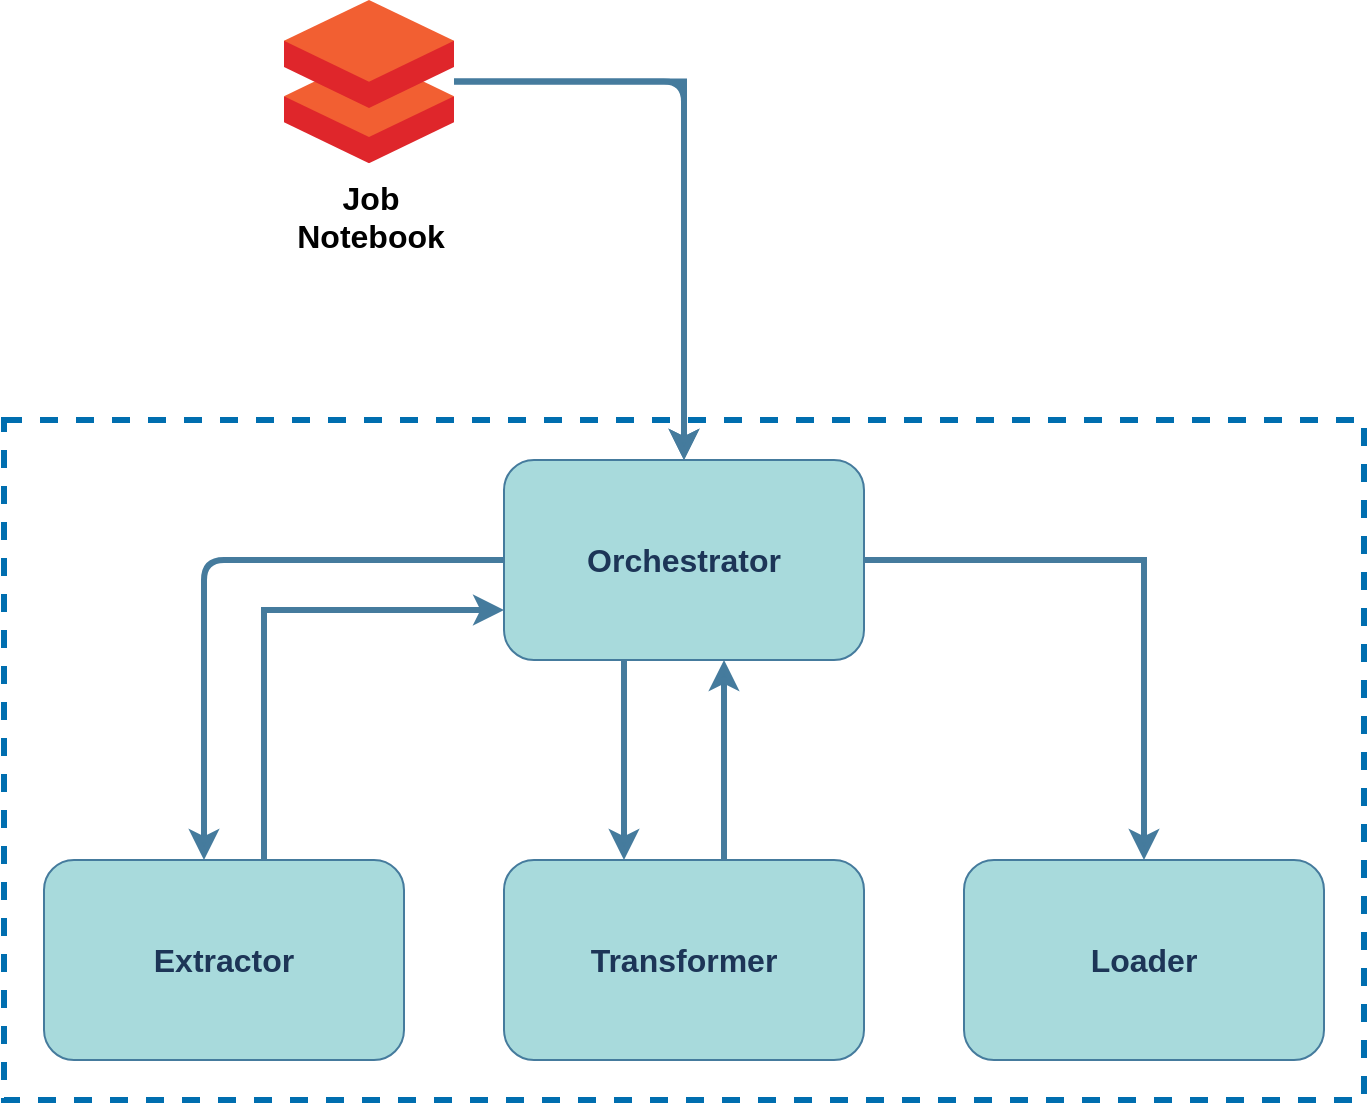 <mxfile>
    <diagram id="gEjUndhrbWOlmoZf2_Jj" name="Page-1">
        <mxGraphModel dx="1769" dy="1244" grid="1" gridSize="10" guides="1" tooltips="1" connect="1" arrows="1" fold="1" page="1" pageScale="1" pageWidth="850" pageHeight="1100" background="none" math="0" shadow="0">
            <root>
                <mxCell id="0"/>
                <mxCell id="1" parent="0"/>
                <mxCell id="16" value="" style="rounded=0;whiteSpace=wrap;html=1;sketch=0;strokeColor=#006EAF;strokeWidth=3;dashed=1;fontColor=#ffffff;fillColor=none;" parent="1" vertex="1">
                    <mxGeometry x="80" y="240" width="680" height="340" as="geometry"/>
                </mxCell>
                <mxCell id="4" style="edgeStyle=orthogonalEdgeStyle;rounded=0;orthogonalLoop=1;jettySize=auto;html=1;labelBackgroundColor=#F1FAEE;strokeColor=#457B9D;fontColor=#1D3557;strokeWidth=3;" parent="1" source="2" target="3" edge="1">
                    <mxGeometry relative="1" as="geometry"/>
                </mxCell>
                <mxCell id="15" value="" style="edgeStyle=orthogonalEdgeStyle;curved=0;rounded=1;sketch=0;orthogonalLoop=1;jettySize=auto;html=1;strokeColor=#457B9D;strokeWidth=3;fillColor=#A8DADC;fontColor=#1D3557;" parent="1" source="2" target="3" edge="1">
                    <mxGeometry relative="1" as="geometry"/>
                </mxCell>
                <mxCell id="2" value="&lt;b style=&quot;font-size: 16px&quot;&gt;&lt;font color=&quot;#000000&quot;&gt;Job&lt;br&gt;Notebook&lt;/font&gt;&lt;/b&gt;" style="aspect=fixed;html=1;points=[];align=center;image;fontSize=12;image=img/lib/mscae/Databricks.svg;fillColor=#A8DADC;strokeColor=#457B9D;labelBackgroundColor=#ffffff;labelBorderColor=#FFFFFF;" parent="1" vertex="1">
                    <mxGeometry x="220" y="30" width="85" height="81.6" as="geometry"/>
                </mxCell>
                <mxCell id="11" value="" style="edgeStyle=orthogonalEdgeStyle;rounded=0;orthogonalLoop=1;jettySize=auto;html=1;labelBackgroundColor=#F1FAEE;strokeColor=#457B9D;fontColor=#1D3557;strokeWidth=3;" parent="1" source="3" target="7" edge="1">
                    <mxGeometry relative="1" as="geometry">
                        <Array as="points">
                            <mxPoint x="390" y="410"/>
                            <mxPoint x="390" y="410"/>
                        </Array>
                    </mxGeometry>
                </mxCell>
                <mxCell id="13" style="edgeStyle=orthogonalEdgeStyle;rounded=0;orthogonalLoop=1;jettySize=auto;html=1;entryX=0.5;entryY=0;entryDx=0;entryDy=0;labelBackgroundColor=#F1FAEE;strokeColor=#457B9D;fontColor=#1D3557;strokeWidth=3;" parent="1" source="3" target="8" edge="1">
                    <mxGeometry relative="1" as="geometry"/>
                </mxCell>
                <mxCell id="14" style="edgeStyle=orthogonalEdgeStyle;curved=0;rounded=1;sketch=0;orthogonalLoop=1;jettySize=auto;html=1;strokeColor=#457B9D;strokeWidth=3;fillColor=#A8DADC;fontColor=#1D3557;" parent="1" source="3" target="6" edge="1">
                    <mxGeometry relative="1" as="geometry">
                        <Array as="points">
                            <mxPoint x="180" y="310"/>
                        </Array>
                    </mxGeometry>
                </mxCell>
                <mxCell id="3" value="&lt;span style=&quot;font-size: 16px&quot;&gt;&lt;b&gt;Orchestrator&lt;/b&gt;&lt;/span&gt;" style="rounded=1;whiteSpace=wrap;html=1;fillColor=#A8DADC;strokeColor=#457B9D;fontColor=#1D3557;" parent="1" vertex="1">
                    <mxGeometry x="330" y="260" width="180" height="100" as="geometry"/>
                </mxCell>
                <mxCell id="10" style="edgeStyle=orthogonalEdgeStyle;rounded=0;orthogonalLoop=1;jettySize=auto;html=1;entryX=0;entryY=0.75;entryDx=0;entryDy=0;labelBackgroundColor=#F1FAEE;strokeColor=#457B9D;fontColor=#1D3557;strokeWidth=3;" parent="1" source="6" target="3" edge="1">
                    <mxGeometry relative="1" as="geometry">
                        <Array as="points">
                            <mxPoint x="210" y="335"/>
                        </Array>
                    </mxGeometry>
                </mxCell>
                <mxCell id="6" value="&lt;span style=&quot;font-size: 16px&quot;&gt;&lt;b&gt;Extractor&lt;/b&gt;&lt;/span&gt;" style="rounded=1;whiteSpace=wrap;html=1;fillColor=#A8DADC;strokeColor=#457B9D;fontColor=#1D3557;" parent="1" vertex="1">
                    <mxGeometry x="100" y="460" width="180" height="100" as="geometry"/>
                </mxCell>
                <mxCell id="12" value="" style="edgeStyle=orthogonalEdgeStyle;rounded=0;orthogonalLoop=1;jettySize=auto;html=1;labelBackgroundColor=#F1FAEE;strokeColor=#457B9D;fontColor=#1D3557;strokeWidth=3;" parent="1" source="7" target="3" edge="1">
                    <mxGeometry relative="1" as="geometry">
                        <Array as="points">
                            <mxPoint x="440" y="410"/>
                            <mxPoint x="440" y="410"/>
                        </Array>
                    </mxGeometry>
                </mxCell>
                <mxCell id="7" value="&lt;b&gt;&lt;span style=&quot;font-size: 16px&quot;&gt;Transformer&lt;/span&gt;&lt;br&gt;&lt;/b&gt;" style="rounded=1;whiteSpace=wrap;html=1;fillColor=#A8DADC;strokeColor=#457B9D;fontColor=#1D3557;" parent="1" vertex="1">
                    <mxGeometry x="330" y="460" width="180" height="100" as="geometry"/>
                </mxCell>
                <mxCell id="8" value="&lt;span style=&quot;font-size: 16px&quot;&gt;&lt;b&gt;Loader&lt;/b&gt;&lt;/span&gt;" style="rounded=1;whiteSpace=wrap;html=1;fillColor=#A8DADC;strokeColor=#457B9D;fontColor=#1D3557;" parent="1" vertex="1">
                    <mxGeometry x="560" y="460" width="180" height="100" as="geometry"/>
                </mxCell>
            </root>
        </mxGraphModel>
    </diagram>
</mxfile>